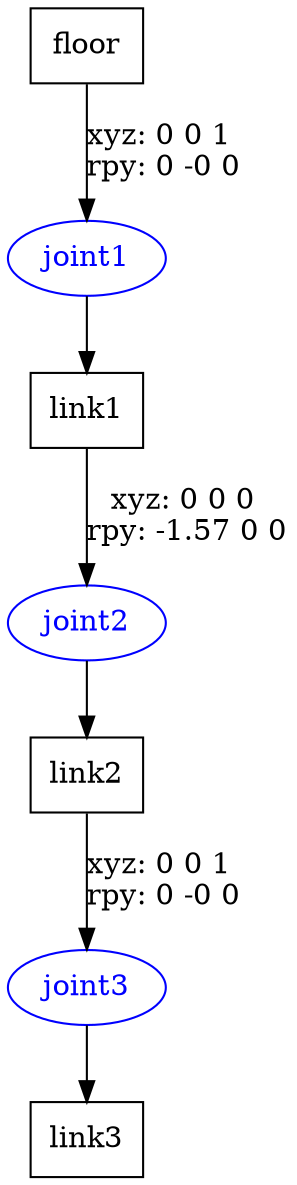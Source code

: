 digraph G {
node [shape=box];
"floor" [label="floor"];
"link1" [label="link1"];
"link2" [label="link2"];
"link3" [label="link3"];
node [shape=ellipse, color=blue, fontcolor=blue];
"floor" -> "joint1" [label="xyz: 0 0 1 \nrpy: 0 -0 0"]
"joint1" -> "link1"
"link1" -> "joint2" [label="xyz: 0 0 0 \nrpy: -1.57 0 0"]
"joint2" -> "link2"
"link2" -> "joint3" [label="xyz: 0 0 1 \nrpy: 0 -0 0"]
"joint3" -> "link3"
}
